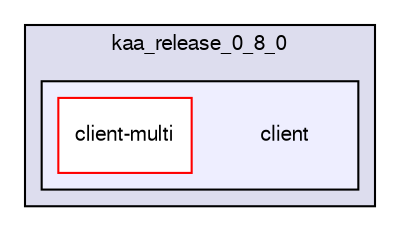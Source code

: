 digraph "/var/lib/jenkins/workspace/kaa_release_0_8_0/client" {
  bgcolor=transparent;
  compound=true
  node [ fontsize="10", fontname="FreeSans"];
  edge [ labelfontsize="10", labelfontname="FreeSans"];
  subgraph clusterdir_6e6ebd6a7967e725fca156fb374ac5a3 {
    graph [ bgcolor="#ddddee", pencolor="black", label="kaa_release_0_8_0" fontname="FreeSans", fontsize="10", URL="dir_6e6ebd6a7967e725fca156fb374ac5a3.html"]
  subgraph clusterdir_664d25213500c08c27b93dbb9c456d8b {
    graph [ bgcolor="#eeeeff", pencolor="black", label="" URL="dir_664d25213500c08c27b93dbb9c456d8b.html"];
    dir_664d25213500c08c27b93dbb9c456d8b [shape=plaintext label="client"];
    dir_505070eaec6383603469a340d9e73826 [shape=box label="client-multi" color="red" fillcolor="white" style="filled" URL="dir_505070eaec6383603469a340d9e73826.html"];
  }
  }
}
